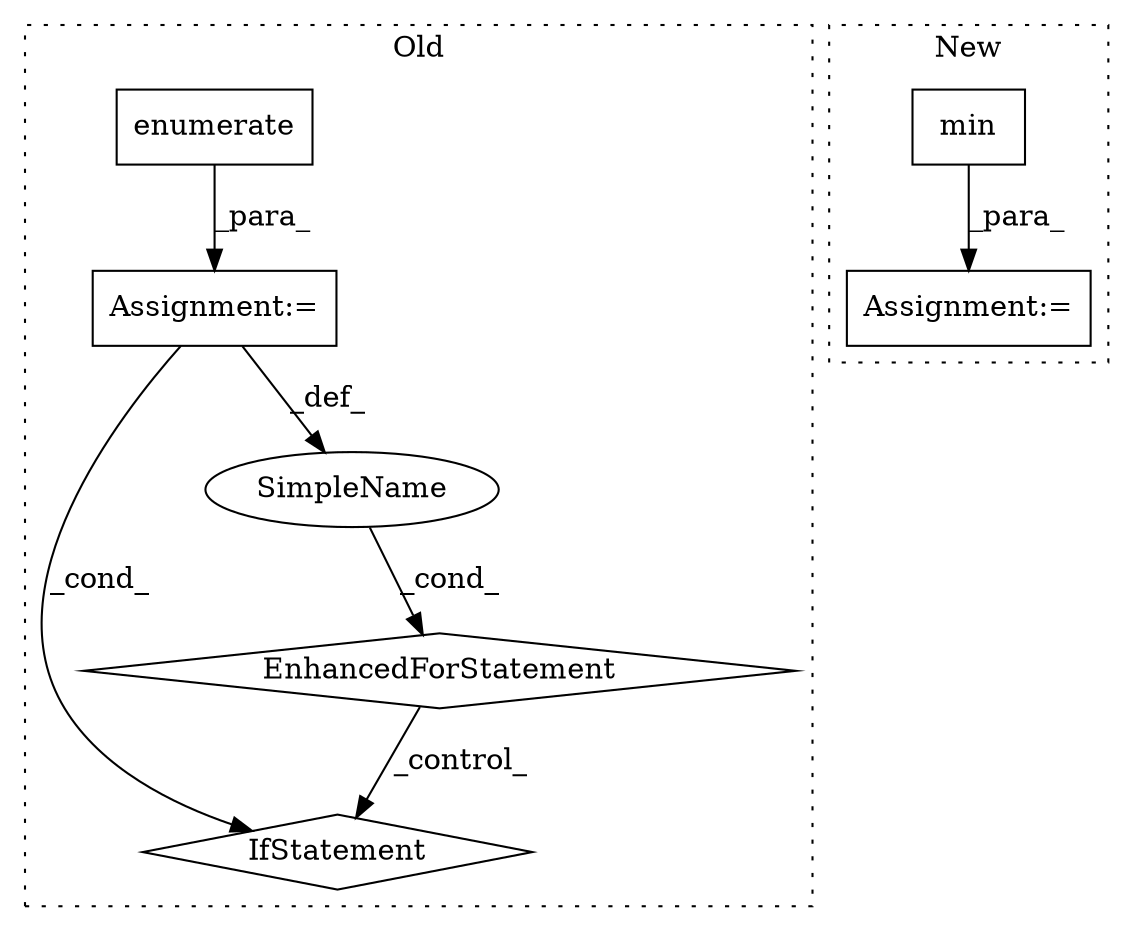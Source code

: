 digraph G {
subgraph cluster0 {
1 [label="enumerate" a="32" s="29897,29914" l="10,1" shape="box"];
3 [label="EnhancedForStatement" a="70" s="29816,29915" l="69,2" shape="diamond"];
5 [label="Assignment:=" a="7" s="29816,29915" l="69,2" shape="box"];
6 [label="IfStatement" a="25" s="29927,29951" l="4,2" shape="diamond"];
7 [label="SimpleName" a="42" s="29889" l="5" shape="ellipse"];
label = "Old";
style="dotted";
}
subgraph cluster1 {
2 [label="min" a="32" s="29892,29931" l="4,1" shape="box"];
4 [label="Assignment:=" a="7" s="29891" l="1" shape="box"];
label = "New";
style="dotted";
}
1 -> 5 [label="_para_"];
2 -> 4 [label="_para_"];
3 -> 6 [label="_control_"];
5 -> 6 [label="_cond_"];
5 -> 7 [label="_def_"];
7 -> 3 [label="_cond_"];
}
